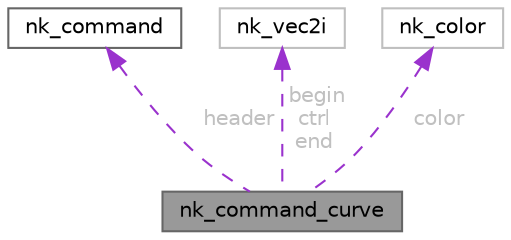 digraph "nk_command_curve"
{
 // LATEX_PDF_SIZE
  bgcolor="transparent";
  edge [fontname=Helvetica,fontsize=10,labelfontname=Helvetica,labelfontsize=10];
  node [fontname=Helvetica,fontsize=10,shape=box,height=0.2,width=0.4];
  Node1 [id="Node000001",label="nk_command_curve",height=0.2,width=0.4,color="gray40", fillcolor="grey60", style="filled", fontcolor="black",tooltip=" "];
  Node2 -> Node1 [id="edge1_Node000001_Node000002",dir="back",color="darkorchid3",style="dashed",tooltip=" ",label=" header",fontcolor="grey" ];
  Node2 [id="Node000002",label="nk_command",height=0.2,width=0.4,color="gray40", fillcolor="white", style="filled",URL="$structnk__command.html",tooltip="command base and header of every command inside the buffer"];
  Node3 -> Node1 [id="edge2_Node000001_Node000003",dir="back",color="darkorchid3",style="dashed",tooltip=" ",label=" begin\nctrl\nend",fontcolor="grey" ];
  Node3 [id="Node000003",label="nk_vec2i",height=0.2,width=0.4,color="grey75", fillcolor="white", style="filled",URL="$structnk__vec2i.html",tooltip=" "];
  Node4 -> Node1 [id="edge3_Node000001_Node000004",dir="back",color="darkorchid3",style="dashed",tooltip=" ",label=" color",fontcolor="grey" ];
  Node4 [id="Node000004",label="nk_color",height=0.2,width=0.4,color="grey75", fillcolor="white", style="filled",URL="$structnk__color.html",tooltip=" "];
}

